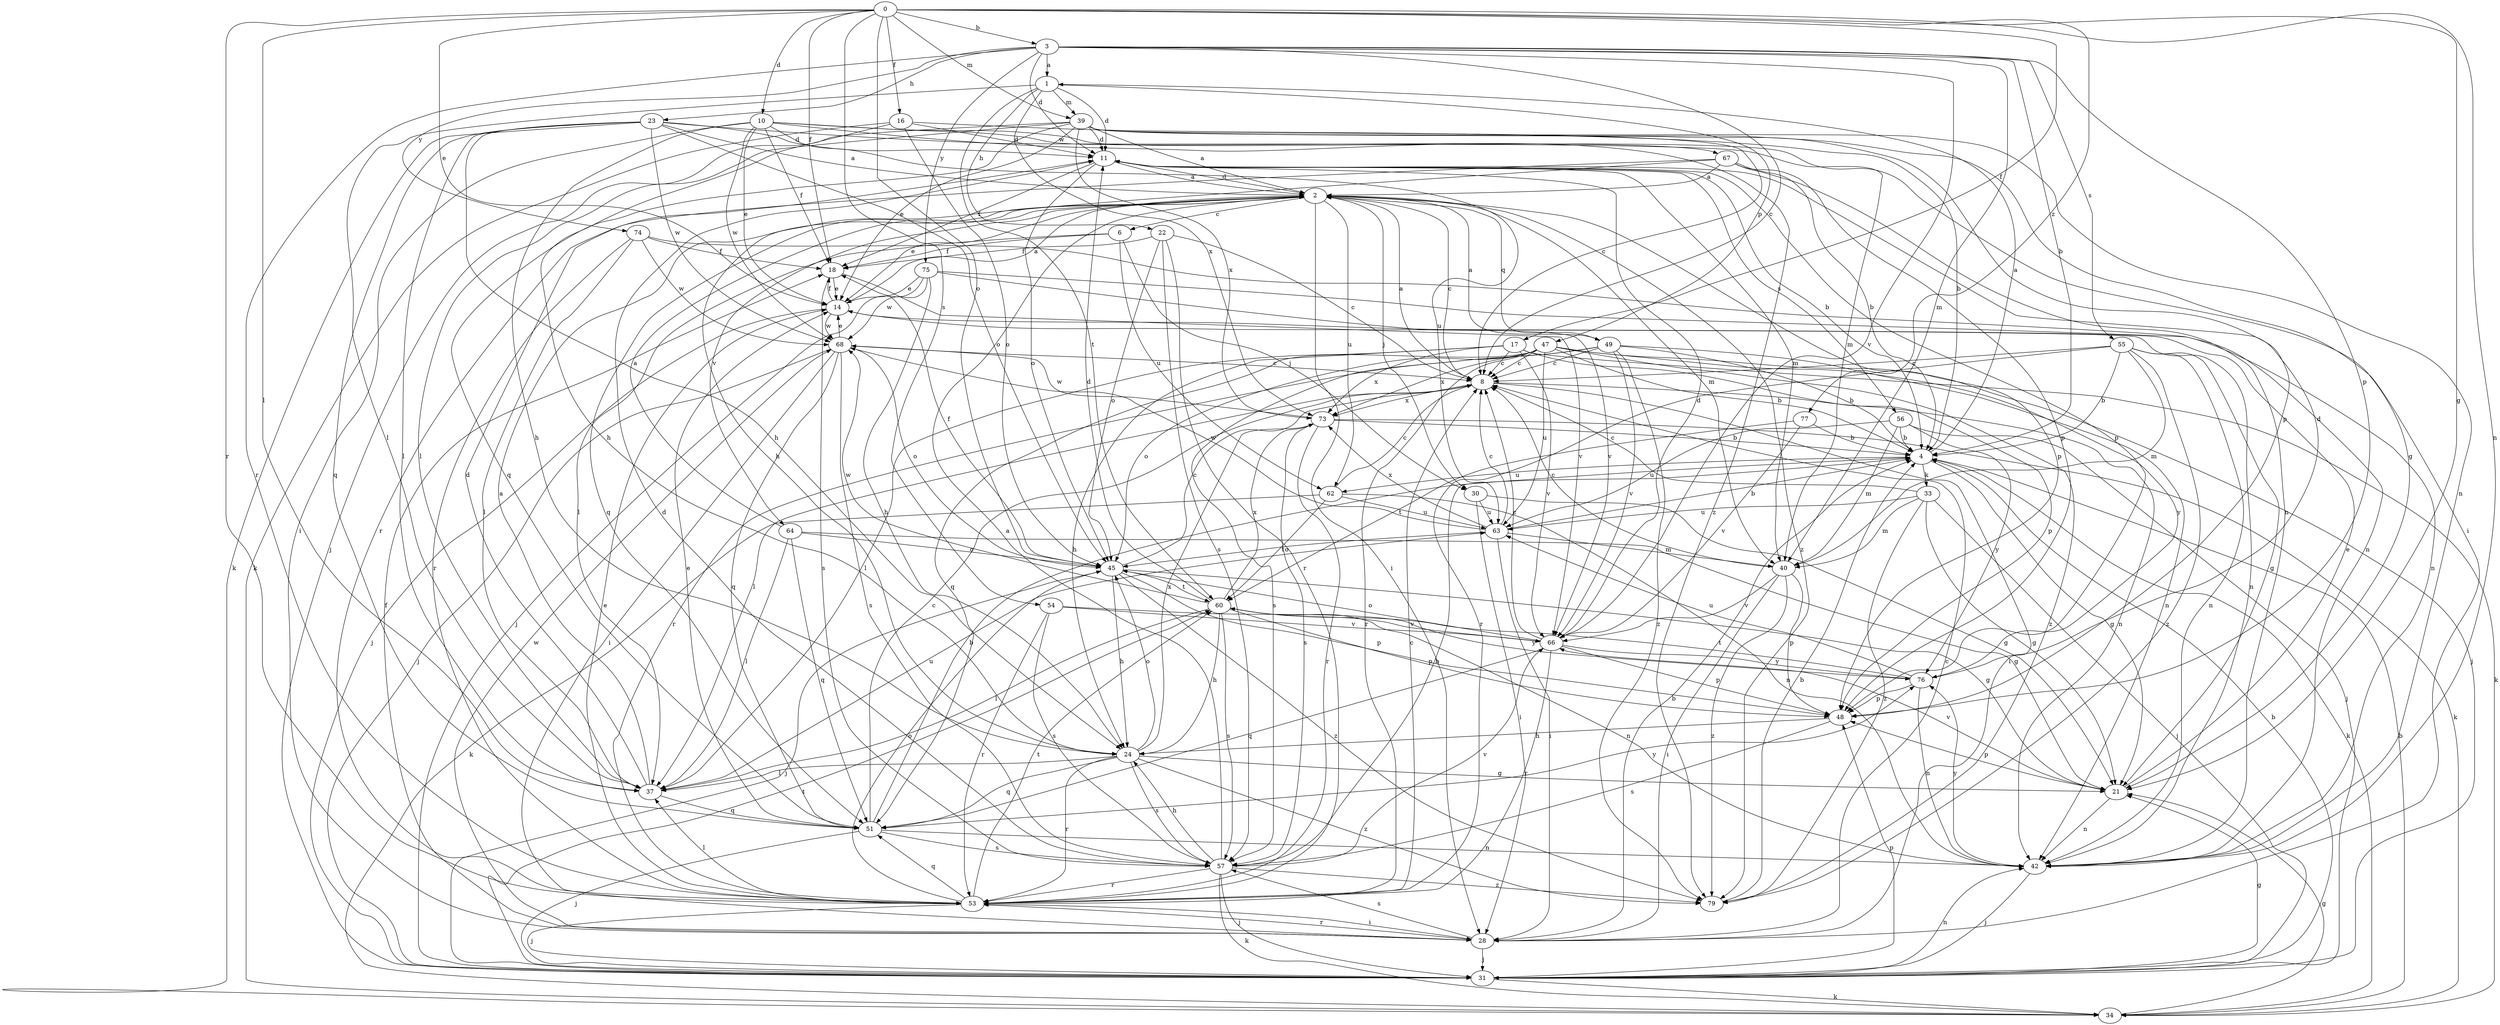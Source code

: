 strict digraph  {
0;
1;
2;
3;
4;
6;
8;
10;
11;
14;
16;
17;
18;
21;
22;
23;
24;
28;
30;
31;
33;
34;
37;
39;
40;
42;
45;
47;
48;
49;
51;
53;
54;
55;
56;
57;
60;
62;
63;
64;
66;
67;
68;
73;
74;
75;
76;
77;
79;
0 -> 3  [label=b];
0 -> 10  [label=d];
0 -> 14  [label=e];
0 -> 16  [label=f];
0 -> 17  [label=f];
0 -> 18  [label=f];
0 -> 21  [label=g];
0 -> 37  [label=l];
0 -> 39  [label=m];
0 -> 42  [label=n];
0 -> 45  [label=o];
0 -> 53  [label=r];
0 -> 54  [label=s];
0 -> 77  [label=z];
1 -> 11  [label=d];
1 -> 22  [label=h];
1 -> 37  [label=l];
1 -> 39  [label=m];
1 -> 47  [label=p];
1 -> 60  [label=t];
1 -> 73  [label=x];
2 -> 6  [label=c];
2 -> 8  [label=c];
2 -> 11  [label=d];
2 -> 14  [label=e];
2 -> 28  [label=i];
2 -> 30  [label=j];
2 -> 40  [label=m];
2 -> 48  [label=p];
2 -> 49  [label=q];
2 -> 51  [label=q];
2 -> 62  [label=u];
2 -> 64  [label=v];
2 -> 79  [label=z];
3 -> 1  [label=a];
3 -> 4  [label=b];
3 -> 8  [label=c];
3 -> 11  [label=d];
3 -> 23  [label=h];
3 -> 40  [label=m];
3 -> 48  [label=p];
3 -> 53  [label=r];
3 -> 55  [label=s];
3 -> 66  [label=v];
3 -> 74  [label=y];
3 -> 75  [label=y];
4 -> 1  [label=a];
4 -> 21  [label=g];
4 -> 33  [label=k];
4 -> 34  [label=k];
4 -> 62  [label=u];
6 -> 18  [label=f];
6 -> 30  [label=j];
6 -> 37  [label=l];
6 -> 62  [label=u];
8 -> 2  [label=a];
8 -> 28  [label=i];
8 -> 37  [label=l];
8 -> 42  [label=n];
8 -> 73  [label=x];
10 -> 14  [label=e];
10 -> 18  [label=f];
10 -> 21  [label=g];
10 -> 24  [label=h];
10 -> 28  [label=i];
10 -> 63  [label=u];
10 -> 67  [label=w];
10 -> 68  [label=w];
10 -> 79  [label=z];
11 -> 2  [label=a];
11 -> 4  [label=b];
11 -> 18  [label=f];
11 -> 40  [label=m];
11 -> 45  [label=o];
11 -> 48  [label=p];
11 -> 56  [label=s];
14 -> 2  [label=a];
14 -> 18  [label=f];
14 -> 31  [label=j];
14 -> 42  [label=n];
14 -> 68  [label=w];
16 -> 4  [label=b];
16 -> 11  [label=d];
16 -> 24  [label=h];
16 -> 34  [label=k];
16 -> 45  [label=o];
17 -> 8  [label=c];
17 -> 24  [label=h];
17 -> 34  [label=k];
17 -> 37  [label=l];
17 -> 48  [label=p];
17 -> 66  [label=v];
17 -> 73  [label=x];
18 -> 14  [label=e];
18 -> 57  [label=s];
18 -> 66  [label=v];
21 -> 14  [label=e];
21 -> 42  [label=n];
21 -> 48  [label=p];
21 -> 66  [label=v];
22 -> 8  [label=c];
22 -> 18  [label=f];
22 -> 45  [label=o];
22 -> 53  [label=r];
22 -> 57  [label=s];
23 -> 2  [label=a];
23 -> 11  [label=d];
23 -> 24  [label=h];
23 -> 34  [label=k];
23 -> 37  [label=l];
23 -> 40  [label=m];
23 -> 45  [label=o];
23 -> 51  [label=q];
23 -> 68  [label=w];
24 -> 21  [label=g];
24 -> 37  [label=l];
24 -> 45  [label=o];
24 -> 51  [label=q];
24 -> 53  [label=r];
24 -> 57  [label=s];
24 -> 73  [label=x];
24 -> 79  [label=z];
28 -> 4  [label=b];
28 -> 8  [label=c];
28 -> 18  [label=f];
28 -> 31  [label=j];
28 -> 53  [label=r];
28 -> 57  [label=s];
28 -> 68  [label=w];
30 -> 21  [label=g];
30 -> 28  [label=i];
30 -> 63  [label=u];
31 -> 4  [label=b];
31 -> 21  [label=g];
31 -> 34  [label=k];
31 -> 42  [label=n];
31 -> 48  [label=p];
31 -> 60  [label=t];
33 -> 8  [label=c];
33 -> 21  [label=g];
33 -> 31  [label=j];
33 -> 40  [label=m];
33 -> 63  [label=u];
33 -> 79  [label=z];
34 -> 4  [label=b];
34 -> 21  [label=g];
37 -> 2  [label=a];
37 -> 11  [label=d];
37 -> 51  [label=q];
37 -> 63  [label=u];
39 -> 2  [label=a];
39 -> 8  [label=c];
39 -> 11  [label=d];
39 -> 14  [label=e];
39 -> 28  [label=i];
39 -> 31  [label=j];
39 -> 37  [label=l];
39 -> 42  [label=n];
39 -> 48  [label=p];
39 -> 51  [label=q];
39 -> 73  [label=x];
40 -> 8  [label=c];
40 -> 28  [label=i];
40 -> 48  [label=p];
40 -> 66  [label=v];
40 -> 79  [label=z];
42 -> 31  [label=j];
42 -> 76  [label=y];
45 -> 8  [label=c];
45 -> 18  [label=f];
45 -> 21  [label=g];
45 -> 24  [label=h];
45 -> 31  [label=j];
45 -> 48  [label=p];
45 -> 60  [label=t];
45 -> 79  [label=z];
47 -> 4  [label=b];
47 -> 8  [label=c];
47 -> 31  [label=j];
47 -> 45  [label=o];
47 -> 51  [label=q];
47 -> 53  [label=r];
47 -> 57  [label=s];
47 -> 63  [label=u];
47 -> 76  [label=y];
47 -> 79  [label=z];
48 -> 24  [label=h];
48 -> 57  [label=s];
49 -> 2  [label=a];
49 -> 4  [label=b];
49 -> 8  [label=c];
49 -> 42  [label=n];
49 -> 53  [label=r];
49 -> 66  [label=v];
49 -> 73  [label=x];
49 -> 79  [label=z];
51 -> 4  [label=b];
51 -> 8  [label=c];
51 -> 14  [label=e];
51 -> 31  [label=j];
51 -> 42  [label=n];
51 -> 57  [label=s];
51 -> 76  [label=y];
53 -> 8  [label=c];
53 -> 14  [label=e];
53 -> 28  [label=i];
53 -> 31  [label=j];
53 -> 37  [label=l];
53 -> 45  [label=o];
53 -> 51  [label=q];
53 -> 60  [label=t];
54 -> 53  [label=r];
54 -> 57  [label=s];
54 -> 66  [label=v];
54 -> 76  [label=y];
55 -> 4  [label=b];
55 -> 8  [label=c];
55 -> 21  [label=g];
55 -> 40  [label=m];
55 -> 42  [label=n];
55 -> 53  [label=r];
55 -> 79  [label=z];
56 -> 4  [label=b];
56 -> 31  [label=j];
56 -> 40  [label=m];
56 -> 63  [label=u];
56 -> 76  [label=y];
57 -> 2  [label=a];
57 -> 4  [label=b];
57 -> 11  [label=d];
57 -> 24  [label=h];
57 -> 31  [label=j];
57 -> 34  [label=k];
57 -> 53  [label=r];
57 -> 66  [label=v];
57 -> 79  [label=z];
60 -> 11  [label=d];
60 -> 24  [label=h];
60 -> 37  [label=l];
60 -> 42  [label=n];
60 -> 48  [label=p];
60 -> 57  [label=s];
60 -> 66  [label=v];
60 -> 68  [label=w];
60 -> 73  [label=x];
62 -> 8  [label=c];
62 -> 34  [label=k];
62 -> 42  [label=n];
62 -> 60  [label=t];
62 -> 63  [label=u];
63 -> 4  [label=b];
63 -> 8  [label=c];
63 -> 28  [label=i];
63 -> 40  [label=m];
63 -> 45  [label=o];
63 -> 68  [label=w];
63 -> 73  [label=x];
64 -> 2  [label=a];
64 -> 21  [label=g];
64 -> 37  [label=l];
64 -> 45  [label=o];
64 -> 51  [label=q];
66 -> 8  [label=c];
66 -> 11  [label=d];
66 -> 45  [label=o];
66 -> 48  [label=p];
66 -> 51  [label=q];
66 -> 53  [label=r];
66 -> 76  [label=y];
67 -> 2  [label=a];
67 -> 4  [label=b];
67 -> 24  [label=h];
67 -> 42  [label=n];
67 -> 48  [label=p];
67 -> 53  [label=r];
68 -> 8  [label=c];
68 -> 14  [label=e];
68 -> 28  [label=i];
68 -> 31  [label=j];
68 -> 45  [label=o];
68 -> 51  [label=q];
68 -> 57  [label=s];
73 -> 4  [label=b];
73 -> 34  [label=k];
73 -> 53  [label=r];
73 -> 57  [label=s];
73 -> 68  [label=w];
74 -> 18  [label=f];
74 -> 37  [label=l];
74 -> 42  [label=n];
74 -> 53  [label=r];
74 -> 68  [label=w];
75 -> 14  [label=e];
75 -> 24  [label=h];
75 -> 31  [label=j];
75 -> 42  [label=n];
75 -> 66  [label=v];
75 -> 68  [label=w];
76 -> 11  [label=d];
76 -> 42  [label=n];
76 -> 48  [label=p];
76 -> 60  [label=t];
76 -> 63  [label=u];
77 -> 4  [label=b];
77 -> 60  [label=t];
77 -> 66  [label=v];
79 -> 4  [label=b];
}
